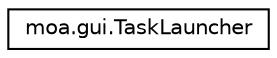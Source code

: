 digraph G
{
  edge [fontname="Helvetica",fontsize="10",labelfontname="Helvetica",labelfontsize="10"];
  node [fontname="Helvetica",fontsize="10",shape=record];
  rankdir=LR;
  Node1 [label="moa.gui.TaskLauncher",height=0.2,width=0.4,color="black", fillcolor="white", style="filled",URL="$classmoa_1_1gui_1_1TaskLauncher.html",tooltip="The old main class for the MOA gui, now the main class is GUI."];
}
